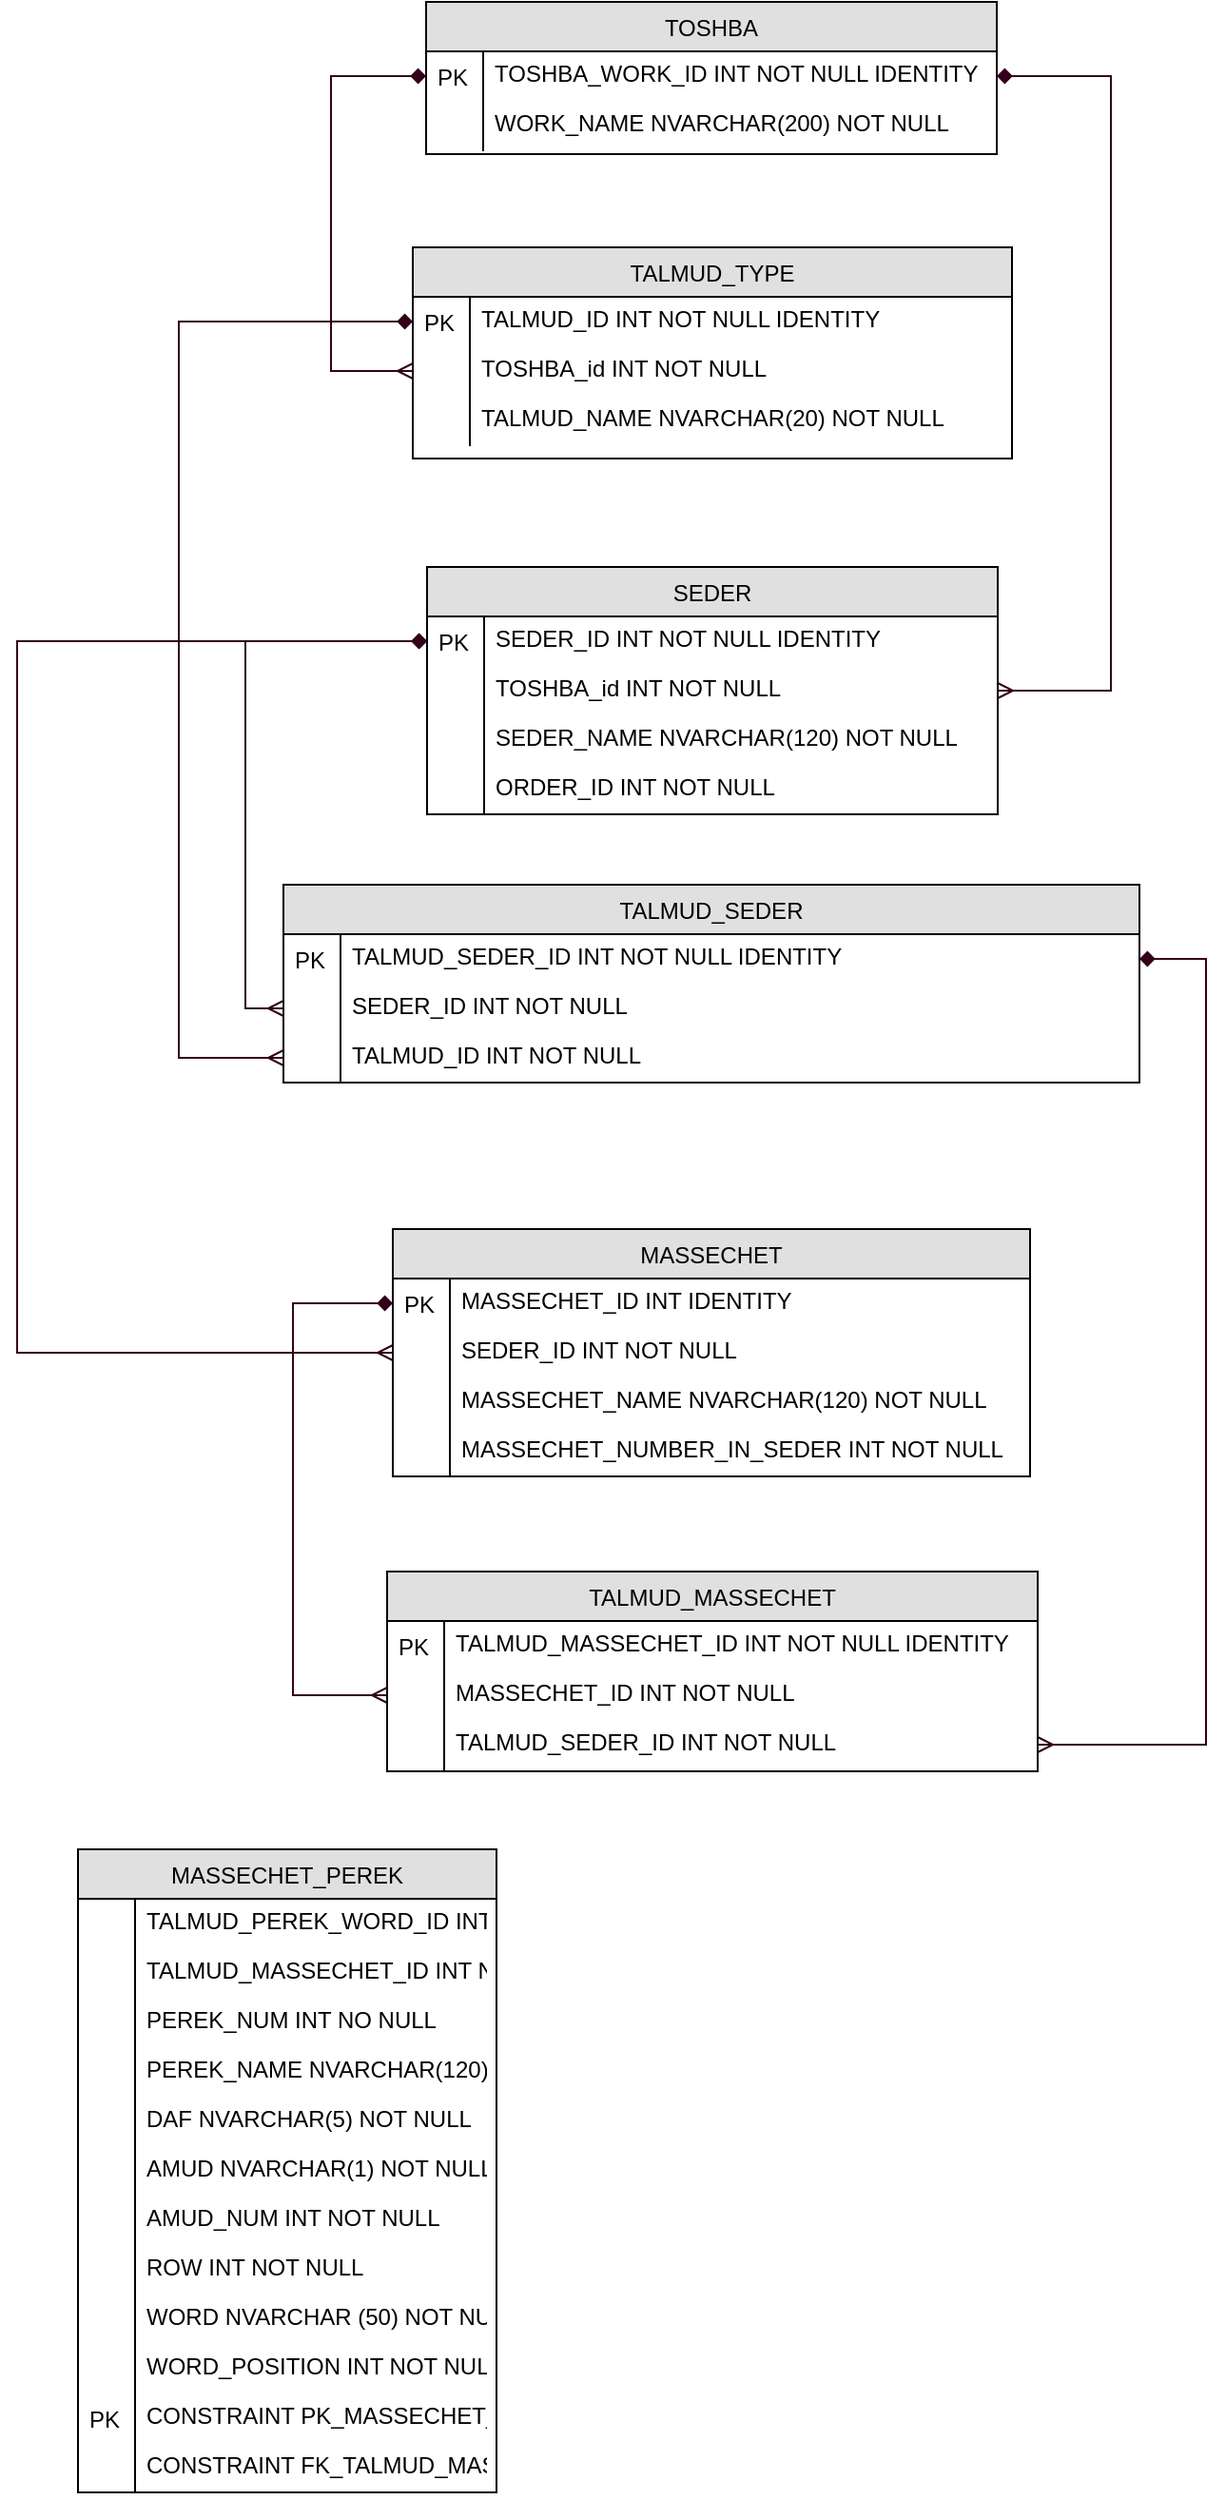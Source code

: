 <mxfile version="11.1.4" type="device"><diagram id="Bk1ZFnEpO-6pjGy5AuZi" name="Page-1"><mxGraphModel dx="1131" dy="595" grid="1" gridSize="10" guides="1" tooltips="1" connect="1" arrows="1" fold="1" page="1" pageScale="1" pageWidth="850" pageHeight="1100" math="0" shadow="0"><root><mxCell id="0"/><mxCell id="1" parent="0"/><mxCell id="5eHbUST7jZGHLO09TnQV-1" value="TOSHBA" style="swimlane;fontStyle=0;childLayout=stackLayout;horizontal=1;startSize=26;fillColor=#e0e0e0;horizontalStack=0;resizeParent=1;resizeLast=0;collapsible=1;marginBottom=0;swimlaneFillColor=#ffffff;align=center;" vertex="1" parent="1"><mxGeometry x="350" y="30" width="300" height="80" as="geometry"/></mxCell><mxCell id="5eHbUST7jZGHLO09TnQV-2" value="TOSHBA_WORK_ID INT NOT NULL IDENTITY" style="shape=partialRectangle;top=0;left=0;right=0;bottom=0;align=left;verticalAlign=top;spacingTop=-2;fillColor=none;spacingLeft=34;spacingRight=4;overflow=hidden;rotatable=0;points=[[0,0.5],[1,0.5]];portConstraint=eastwest;dropTarget=0;" vertex="1" parent="5eHbUST7jZGHLO09TnQV-1"><mxGeometry y="26" width="300" height="26" as="geometry"/></mxCell><mxCell id="5eHbUST7jZGHLO09TnQV-3" value="PK" style="shape=partialRectangle;top=0;left=0;bottom=0;fillColor=none;align=left;verticalAlign=middle;spacingLeft=4;spacingRight=4;overflow=hidden;rotatable=0;points=[];portConstraint=eastwest;part=1;" vertex="1" connectable="0" parent="5eHbUST7jZGHLO09TnQV-2"><mxGeometry width="30" height="26" as="geometry"/></mxCell><mxCell id="5eHbUST7jZGHLO09TnQV-4" value="WORK_NAME NVARCHAR(200) NOT NULL" style="shape=partialRectangle;top=0;left=0;right=0;bottom=0;align=left;verticalAlign=top;spacingTop=-2;fillColor=none;spacingLeft=34;spacingRight=4;overflow=hidden;rotatable=0;points=[[0,0.5],[1,0.5]];portConstraint=eastwest;dropTarget=0;" vertex="1" parent="5eHbUST7jZGHLO09TnQV-1"><mxGeometry y="52" width="300" height="26" as="geometry"/></mxCell><mxCell id="5eHbUST7jZGHLO09TnQV-5" value="" style="shape=partialRectangle;top=0;left=0;bottom=0;fillColor=none;align=left;verticalAlign=middle;spacingLeft=4;spacingRight=4;overflow=hidden;rotatable=0;points=[];portConstraint=eastwest;part=1;" vertex="1" connectable="0" parent="5eHbUST7jZGHLO09TnQV-4"><mxGeometry width="30" height="26" as="geometry"/></mxCell><mxCell id="5eHbUST7jZGHLO09TnQV-8" value="SEDER" style="swimlane;fontStyle=0;childLayout=stackLayout;horizontal=1;startSize=26;fillColor=#e0e0e0;horizontalStack=0;resizeParent=1;resizeLast=0;collapsible=1;marginBottom=0;swimlaneFillColor=#ffffff;align=center;" vertex="1" parent="1"><mxGeometry x="350.5" y="327" width="300" height="130" as="geometry"/></mxCell><mxCell id="5eHbUST7jZGHLO09TnQV-9" value="SEDER_ID INT NOT NULL IDENTITY" style="shape=partialRectangle;top=0;left=0;right=0;bottom=0;align=left;verticalAlign=top;spacingTop=-2;fillColor=none;spacingLeft=34;spacingRight=4;overflow=hidden;rotatable=0;points=[[0,0.5],[1,0.5]];portConstraint=eastwest;dropTarget=0;" vertex="1" parent="5eHbUST7jZGHLO09TnQV-8"><mxGeometry y="26" width="300" height="26" as="geometry"/></mxCell><mxCell id="5eHbUST7jZGHLO09TnQV-10" value="PK" style="shape=partialRectangle;top=0;left=0;bottom=0;fillColor=none;align=left;verticalAlign=middle;spacingLeft=4;spacingRight=4;overflow=hidden;rotatable=0;points=[];portConstraint=eastwest;part=1;" vertex="1" connectable="0" parent="5eHbUST7jZGHLO09TnQV-9"><mxGeometry width="30" height="26" as="geometry"/></mxCell><mxCell id="5eHbUST7jZGHLO09TnQV-11" value="TOSHBA_id INT NOT NULL" style="shape=partialRectangle;top=0;left=0;right=0;bottom=0;align=left;verticalAlign=top;spacingTop=-2;fillColor=none;spacingLeft=34;spacingRight=4;overflow=hidden;rotatable=0;points=[[0,0.5],[1,0.5]];portConstraint=eastwest;dropTarget=0;" vertex="1" parent="5eHbUST7jZGHLO09TnQV-8"><mxGeometry y="52" width="300" height="26" as="geometry"/></mxCell><mxCell id="5eHbUST7jZGHLO09TnQV-12" value="" style="shape=partialRectangle;top=0;left=0;bottom=0;fillColor=none;align=left;verticalAlign=middle;spacingLeft=4;spacingRight=4;overflow=hidden;rotatable=0;points=[];portConstraint=eastwest;part=1;" vertex="1" connectable="0" parent="5eHbUST7jZGHLO09TnQV-11"><mxGeometry width="30" height="26" as="geometry"/></mxCell><mxCell id="5eHbUST7jZGHLO09TnQV-13" value="SEDER_NAME NVARCHAR(120) NOT NULL" style="shape=partialRectangle;top=0;left=0;right=0;bottom=0;align=left;verticalAlign=top;spacingTop=-2;fillColor=none;spacingLeft=34;spacingRight=4;overflow=hidden;rotatable=0;points=[[0,0.5],[1,0.5]];portConstraint=eastwest;dropTarget=0;" vertex="1" parent="5eHbUST7jZGHLO09TnQV-8"><mxGeometry y="78" width="300" height="26" as="geometry"/></mxCell><mxCell id="5eHbUST7jZGHLO09TnQV-14" value="" style="shape=partialRectangle;top=0;left=0;bottom=0;fillColor=none;align=left;verticalAlign=middle;spacingLeft=4;spacingRight=4;overflow=hidden;rotatable=0;points=[];portConstraint=eastwest;part=1;" vertex="1" connectable="0" parent="5eHbUST7jZGHLO09TnQV-13"><mxGeometry width="30" height="26" as="geometry"/></mxCell><mxCell id="5eHbUST7jZGHLO09TnQV-15" value="ORDER_ID INT NOT NULL" style="shape=partialRectangle;top=0;left=0;right=0;bottom=0;align=left;verticalAlign=top;spacingTop=-2;fillColor=none;spacingLeft=34;spacingRight=4;overflow=hidden;rotatable=0;points=[[0,0.5],[1,0.5]];portConstraint=eastwest;dropTarget=0;" vertex="1" parent="5eHbUST7jZGHLO09TnQV-8"><mxGeometry y="104" width="300" height="26" as="geometry"/></mxCell><mxCell id="5eHbUST7jZGHLO09TnQV-16" value="" style="shape=partialRectangle;top=0;left=0;bottom=0;fillColor=none;align=left;verticalAlign=middle;spacingLeft=4;spacingRight=4;overflow=hidden;rotatable=0;points=[];portConstraint=eastwest;part=1;" vertex="1" connectable="0" parent="5eHbUST7jZGHLO09TnQV-15"><mxGeometry width="30" height="26" as="geometry"/></mxCell><mxCell id="5eHbUST7jZGHLO09TnQV-21" value="MASSECHET" style="swimlane;fontStyle=0;childLayout=stackLayout;horizontal=1;startSize=26;fillColor=#e0e0e0;horizontalStack=0;resizeParent=1;resizeLast=0;collapsible=1;marginBottom=0;swimlaneFillColor=#ffffff;align=center;" vertex="1" parent="1"><mxGeometry x="332.5" y="675" width="335" height="130" as="geometry"/></mxCell><mxCell id="5eHbUST7jZGHLO09TnQV-22" value="MASSECHET_ID INT IDENTITY" style="shape=partialRectangle;top=0;left=0;right=0;bottom=0;align=left;verticalAlign=top;spacingTop=-2;fillColor=none;spacingLeft=34;spacingRight=4;overflow=hidden;rotatable=0;points=[[0,0.5],[1,0.5]];portConstraint=eastwest;dropTarget=0;" vertex="1" parent="5eHbUST7jZGHLO09TnQV-21"><mxGeometry y="26" width="335" height="26" as="geometry"/></mxCell><mxCell id="5eHbUST7jZGHLO09TnQV-23" value="PK" style="shape=partialRectangle;top=0;left=0;bottom=0;fillColor=none;align=left;verticalAlign=middle;spacingLeft=4;spacingRight=4;overflow=hidden;rotatable=0;points=[];portConstraint=eastwest;part=1;" vertex="1" connectable="0" parent="5eHbUST7jZGHLO09TnQV-22"><mxGeometry width="30" height="26" as="geometry"/></mxCell><mxCell id="5eHbUST7jZGHLO09TnQV-24" value="SEDER_ID INT NOT NULL" style="shape=partialRectangle;top=0;left=0;right=0;bottom=0;align=left;verticalAlign=top;spacingTop=-2;fillColor=none;spacingLeft=34;spacingRight=4;overflow=hidden;rotatable=0;points=[[0,0.5],[1,0.5]];portConstraint=eastwest;dropTarget=0;" vertex="1" parent="5eHbUST7jZGHLO09TnQV-21"><mxGeometry y="52" width="335" height="26" as="geometry"/></mxCell><mxCell id="5eHbUST7jZGHLO09TnQV-25" value="" style="shape=partialRectangle;top=0;left=0;bottom=0;fillColor=none;align=left;verticalAlign=middle;spacingLeft=4;spacingRight=4;overflow=hidden;rotatable=0;points=[];portConstraint=eastwest;part=1;" vertex="1" connectable="0" parent="5eHbUST7jZGHLO09TnQV-24"><mxGeometry width="30" height="26" as="geometry"/></mxCell><mxCell id="5eHbUST7jZGHLO09TnQV-26" value="MASSECHET_NAME NVARCHAR(120) NOT NULL" style="shape=partialRectangle;top=0;left=0;right=0;bottom=0;align=left;verticalAlign=top;spacingTop=-2;fillColor=none;spacingLeft=34;spacingRight=4;overflow=hidden;rotatable=0;points=[[0,0.5],[1,0.5]];portConstraint=eastwest;dropTarget=0;" vertex="1" parent="5eHbUST7jZGHLO09TnQV-21"><mxGeometry y="78" width="335" height="26" as="geometry"/></mxCell><mxCell id="5eHbUST7jZGHLO09TnQV-27" value="" style="shape=partialRectangle;top=0;left=0;bottom=0;fillColor=none;align=left;verticalAlign=middle;spacingLeft=4;spacingRight=4;overflow=hidden;rotatable=0;points=[];portConstraint=eastwest;part=1;" vertex="1" connectable="0" parent="5eHbUST7jZGHLO09TnQV-26"><mxGeometry width="30" height="26" as="geometry"/></mxCell><mxCell id="5eHbUST7jZGHLO09TnQV-28" value="MASSECHET_NUMBER_IN_SEDER INT NOT NULL" style="shape=partialRectangle;top=0;left=0;right=0;bottom=0;align=left;verticalAlign=top;spacingTop=-2;fillColor=none;spacingLeft=34;spacingRight=4;overflow=hidden;rotatable=0;points=[[0,0.5],[1,0.5]];portConstraint=eastwest;dropTarget=0;" vertex="1" parent="5eHbUST7jZGHLO09TnQV-21"><mxGeometry y="104" width="335" height="26" as="geometry"/></mxCell><mxCell id="5eHbUST7jZGHLO09TnQV-29" value="" style="shape=partialRectangle;top=0;left=0;bottom=0;fillColor=none;align=left;verticalAlign=middle;spacingLeft=4;spacingRight=4;overflow=hidden;rotatable=0;points=[];portConstraint=eastwest;part=1;" vertex="1" connectable="0" parent="5eHbUST7jZGHLO09TnQV-28"><mxGeometry width="30" height="26" as="geometry"/></mxCell><mxCell id="5eHbUST7jZGHLO09TnQV-34" value="TALMUD_TYPE" style="swimlane;fontStyle=0;childLayout=stackLayout;horizontal=1;startSize=26;fillColor=#e0e0e0;horizontalStack=0;resizeParent=1;resizeLast=0;collapsible=1;marginBottom=0;swimlaneFillColor=#ffffff;align=center;" vertex="1" parent="1"><mxGeometry x="343" y="159" width="315" height="111" as="geometry"/></mxCell><mxCell id="5eHbUST7jZGHLO09TnQV-35" value="TALMUD_ID INT NOT NULL IDENTITY" style="shape=partialRectangle;top=0;left=0;right=0;bottom=0;align=left;verticalAlign=top;spacingTop=-2;fillColor=none;spacingLeft=34;spacingRight=4;overflow=hidden;rotatable=0;points=[[0,0.5],[1,0.5]];portConstraint=eastwest;dropTarget=0;" vertex="1" parent="5eHbUST7jZGHLO09TnQV-34"><mxGeometry y="26" width="315" height="26" as="geometry"/></mxCell><mxCell id="5eHbUST7jZGHLO09TnQV-36" value="PK" style="shape=partialRectangle;top=0;left=0;bottom=0;fillColor=none;align=left;verticalAlign=middle;spacingLeft=4;spacingRight=4;overflow=hidden;rotatable=0;points=[];portConstraint=eastwest;part=1;" vertex="1" connectable="0" parent="5eHbUST7jZGHLO09TnQV-35"><mxGeometry width="30" height="26" as="geometry"/></mxCell><mxCell id="5eHbUST7jZGHLO09TnQV-37" value="TOSHBA_id INT NOT NULL" style="shape=partialRectangle;top=0;left=0;right=0;bottom=0;align=left;verticalAlign=top;spacingTop=-2;fillColor=none;spacingLeft=34;spacingRight=4;overflow=hidden;rotatable=0;points=[[0,0.5],[1,0.5]];portConstraint=eastwest;dropTarget=0;" vertex="1" parent="5eHbUST7jZGHLO09TnQV-34"><mxGeometry y="52" width="315" height="26" as="geometry"/></mxCell><mxCell id="5eHbUST7jZGHLO09TnQV-38" value="" style="shape=partialRectangle;top=0;left=0;bottom=0;fillColor=none;align=left;verticalAlign=middle;spacingLeft=4;spacingRight=4;overflow=hidden;rotatable=0;points=[];portConstraint=eastwest;part=1;" vertex="1" connectable="0" parent="5eHbUST7jZGHLO09TnQV-37"><mxGeometry width="30" height="26" as="geometry"/></mxCell><mxCell id="5eHbUST7jZGHLO09TnQV-39" value="TALMUD_NAME NVARCHAR(20) NOT NULL" style="shape=partialRectangle;top=0;left=0;right=0;bottom=0;align=left;verticalAlign=top;spacingTop=-2;fillColor=none;spacingLeft=34;spacingRight=4;overflow=hidden;rotatable=0;points=[[0,0.5],[1,0.5]];portConstraint=eastwest;dropTarget=0;" vertex="1" parent="5eHbUST7jZGHLO09TnQV-34"><mxGeometry y="78" width="315" height="26" as="geometry"/></mxCell><mxCell id="5eHbUST7jZGHLO09TnQV-40" value="" style="shape=partialRectangle;top=0;left=0;bottom=0;fillColor=none;align=left;verticalAlign=middle;spacingLeft=4;spacingRight=4;overflow=hidden;rotatable=0;points=[];portConstraint=eastwest;part=1;" vertex="1" connectable="0" parent="5eHbUST7jZGHLO09TnQV-39"><mxGeometry width="30" height="26" as="geometry"/></mxCell><mxCell id="5eHbUST7jZGHLO09TnQV-45" value="TALMUD_SEDER" style="swimlane;fontStyle=0;childLayout=stackLayout;horizontal=1;startSize=26;fillColor=#e0e0e0;horizontalStack=0;resizeParent=1;resizeLast=0;collapsible=1;marginBottom=0;swimlaneFillColor=#ffffff;align=center;" vertex="1" parent="1"><mxGeometry x="275" y="494" width="450" height="104" as="geometry"/></mxCell><mxCell id="5eHbUST7jZGHLO09TnQV-46" value="TALMUD_SEDER_ID INT NOT NULL IDENTITY" style="shape=partialRectangle;top=0;left=0;right=0;bottom=0;align=left;verticalAlign=top;spacingTop=-2;fillColor=none;spacingLeft=34;spacingRight=4;overflow=hidden;rotatable=0;points=[[0,0.5],[1,0.5]];portConstraint=eastwest;dropTarget=0;" vertex="1" parent="5eHbUST7jZGHLO09TnQV-45"><mxGeometry y="26" width="450" height="26" as="geometry"/></mxCell><mxCell id="5eHbUST7jZGHLO09TnQV-47" value="PK" style="shape=partialRectangle;top=0;left=0;bottom=0;fillColor=none;align=left;verticalAlign=middle;spacingLeft=4;spacingRight=4;overflow=hidden;rotatable=0;points=[];portConstraint=eastwest;part=1;" vertex="1" connectable="0" parent="5eHbUST7jZGHLO09TnQV-46"><mxGeometry width="30" height="26" as="geometry"/></mxCell><mxCell id="5eHbUST7jZGHLO09TnQV-48" value="SEDER_ID INT NOT NULL" style="shape=partialRectangle;top=0;left=0;right=0;bottom=0;align=left;verticalAlign=top;spacingTop=-2;fillColor=none;spacingLeft=34;spacingRight=4;overflow=hidden;rotatable=0;points=[[0,0.5],[1,0.5]];portConstraint=eastwest;dropTarget=0;" vertex="1" parent="5eHbUST7jZGHLO09TnQV-45"><mxGeometry y="52" width="450" height="26" as="geometry"/></mxCell><mxCell id="5eHbUST7jZGHLO09TnQV-49" value="" style="shape=partialRectangle;top=0;left=0;bottom=0;fillColor=none;align=left;verticalAlign=middle;spacingLeft=4;spacingRight=4;overflow=hidden;rotatable=0;points=[];portConstraint=eastwest;part=1;" vertex="1" connectable="0" parent="5eHbUST7jZGHLO09TnQV-48"><mxGeometry width="30" height="26" as="geometry"/></mxCell><mxCell id="5eHbUST7jZGHLO09TnQV-50" value="TALMUD_ID INT NOT NULL" style="shape=partialRectangle;top=0;left=0;right=0;bottom=0;align=left;verticalAlign=top;spacingTop=-2;fillColor=none;spacingLeft=34;spacingRight=4;overflow=hidden;rotatable=0;points=[[0,0.5],[1,0.5]];portConstraint=eastwest;dropTarget=0;" vertex="1" parent="5eHbUST7jZGHLO09TnQV-45"><mxGeometry y="78" width="450" height="26" as="geometry"/></mxCell><mxCell id="5eHbUST7jZGHLO09TnQV-51" value="" style="shape=partialRectangle;top=0;left=0;bottom=0;fillColor=none;align=left;verticalAlign=middle;spacingLeft=4;spacingRight=4;overflow=hidden;rotatable=0;points=[];portConstraint=eastwest;part=1;" vertex="1" connectable="0" parent="5eHbUST7jZGHLO09TnQV-50"><mxGeometry width="30" height="26" as="geometry"/></mxCell><mxCell id="5eHbUST7jZGHLO09TnQV-58" value="TALMUD_MASSECHET" style="swimlane;fontStyle=0;childLayout=stackLayout;horizontal=1;startSize=26;fillColor=#e0e0e0;horizontalStack=0;resizeParent=1;resizeLast=0;collapsible=1;marginBottom=0;swimlaneFillColor=#ffffff;align=center;" vertex="1" parent="1"><mxGeometry x="329.5" y="855" width="342" height="105" as="geometry"/></mxCell><mxCell id="5eHbUST7jZGHLO09TnQV-59" value="TALMUD_MASSECHET_ID INT NOT NULL IDENTITY" style="shape=partialRectangle;top=0;left=0;right=0;bottom=0;align=left;verticalAlign=top;spacingTop=-2;fillColor=none;spacingLeft=34;spacingRight=4;overflow=hidden;rotatable=0;points=[[0,0.5],[1,0.5]];portConstraint=eastwest;dropTarget=0;" vertex="1" parent="5eHbUST7jZGHLO09TnQV-58"><mxGeometry y="26" width="342" height="26" as="geometry"/></mxCell><mxCell id="5eHbUST7jZGHLO09TnQV-60" value="PK" style="shape=partialRectangle;top=0;left=0;bottom=0;fillColor=none;align=left;verticalAlign=middle;spacingLeft=4;spacingRight=4;overflow=hidden;rotatable=0;points=[];portConstraint=eastwest;part=1;" vertex="1" connectable="0" parent="5eHbUST7jZGHLO09TnQV-59"><mxGeometry width="30" height="26" as="geometry"/></mxCell><mxCell id="5eHbUST7jZGHLO09TnQV-61" value="MASSECHET_ID INT NOT NULL" style="shape=partialRectangle;top=0;left=0;right=0;bottom=0;align=left;verticalAlign=top;spacingTop=-2;fillColor=none;spacingLeft=34;spacingRight=4;overflow=hidden;rotatable=0;points=[[0,0.5],[1,0.5]];portConstraint=eastwest;dropTarget=0;" vertex="1" parent="5eHbUST7jZGHLO09TnQV-58"><mxGeometry y="52" width="342" height="26" as="geometry"/></mxCell><mxCell id="5eHbUST7jZGHLO09TnQV-62" value="" style="shape=partialRectangle;top=0;left=0;bottom=0;fillColor=none;align=left;verticalAlign=middle;spacingLeft=4;spacingRight=4;overflow=hidden;rotatable=0;points=[];portConstraint=eastwest;part=1;" vertex="1" connectable="0" parent="5eHbUST7jZGHLO09TnQV-61"><mxGeometry width="30" height="26" as="geometry"/></mxCell><mxCell id="5eHbUST7jZGHLO09TnQV-63" value="TALMUD_SEDER_ID INT NOT NULL" style="shape=partialRectangle;top=0;left=0;right=0;bottom=0;align=left;verticalAlign=top;spacingTop=-2;fillColor=none;spacingLeft=34;spacingRight=4;overflow=hidden;rotatable=0;points=[[0,0.5],[1,0.5]];portConstraint=eastwest;dropTarget=0;" vertex="1" parent="5eHbUST7jZGHLO09TnQV-58"><mxGeometry y="78" width="342" height="26" as="geometry"/></mxCell><mxCell id="5eHbUST7jZGHLO09TnQV-64" value="" style="shape=partialRectangle;top=0;left=0;bottom=0;fillColor=none;align=left;verticalAlign=middle;spacingLeft=4;spacingRight=4;overflow=hidden;rotatable=0;points=[];portConstraint=eastwest;part=1;" vertex="1" connectable="0" parent="5eHbUST7jZGHLO09TnQV-63"><mxGeometry width="30" height="26" as="geometry"/></mxCell><mxCell id="5eHbUST7jZGHLO09TnQV-75" style="edgeStyle=orthogonalEdgeStyle;rounded=0;orthogonalLoop=1;jettySize=auto;html=1;exitX=0;exitY=0.5;exitDx=0;exitDy=0;entryX=0;entryY=0.5;entryDx=0;entryDy=0;startArrow=ERmany;startFill=0;endArrow=diamond;endFill=1;fillColor=#dae8fc;strokeColor=#33001A;" edge="1" parent="1" source="5eHbUST7jZGHLO09TnQV-48" target="5eHbUST7jZGHLO09TnQV-9"><mxGeometry relative="1" as="geometry"/></mxCell><mxCell id="5eHbUST7jZGHLO09TnQV-77" style="edgeStyle=orthogonalEdgeStyle;rounded=0;orthogonalLoop=1;jettySize=auto;html=1;exitX=0;exitY=0.5;exitDx=0;exitDy=0;entryX=0;entryY=0.5;entryDx=0;entryDy=0;startArrow=ERmany;startFill=0;endArrow=diamond;endFill=1;fillColor=#fff2cc;strokeColor=#33001A;" edge="1" parent="1" source="5eHbUST7jZGHLO09TnQV-37" target="5eHbUST7jZGHLO09TnQV-2"><mxGeometry relative="1" as="geometry"><Array as="points"><mxPoint x="300" y="224"/><mxPoint x="300" y="69"/></Array></mxGeometry></mxCell><mxCell id="5eHbUST7jZGHLO09TnQV-78" style="edgeStyle=orthogonalEdgeStyle;rounded=0;orthogonalLoop=1;jettySize=auto;html=1;exitX=0;exitY=0.5;exitDx=0;exitDy=0;entryX=0;entryY=0.5;entryDx=0;entryDy=0;startArrow=ERmany;startFill=0;endArrow=diamond;endFill=1;fillColor=#dae8fc;strokeColor=#33001A;" edge="1" parent="1" source="5eHbUST7jZGHLO09TnQV-50" target="5eHbUST7jZGHLO09TnQV-35"><mxGeometry relative="1" as="geometry"><Array as="points"><mxPoint x="220" y="585"/><mxPoint x="220" y="198"/></Array></mxGeometry></mxCell><mxCell id="5eHbUST7jZGHLO09TnQV-79" style="edgeStyle=orthogonalEdgeStyle;rounded=0;orthogonalLoop=1;jettySize=auto;html=1;exitX=1;exitY=0.5;exitDx=0;exitDy=0;entryX=1;entryY=0.5;entryDx=0;entryDy=0;startArrow=ERmany;startFill=0;endArrow=diamond;endFill=1;strokeColor=#33001A;" edge="1" parent="1" source="5eHbUST7jZGHLO09TnQV-11" target="5eHbUST7jZGHLO09TnQV-2"><mxGeometry relative="1" as="geometry"><Array as="points"><mxPoint x="710" y="392"/><mxPoint x="710" y="69"/></Array></mxGeometry></mxCell><mxCell id="5eHbUST7jZGHLO09TnQV-80" style="edgeStyle=orthogonalEdgeStyle;rounded=0;orthogonalLoop=1;jettySize=auto;html=1;exitX=0;exitY=0.5;exitDx=0;exitDy=0;entryX=0;entryY=0.5;entryDx=0;entryDy=0;startArrow=ERmany;startFill=0;endArrow=diamond;endFill=1;strokeColor=#33001A;" edge="1" parent="1" source="5eHbUST7jZGHLO09TnQV-24" target="5eHbUST7jZGHLO09TnQV-9"><mxGeometry relative="1" as="geometry"><Array as="points"><mxPoint x="135" y="740"/><mxPoint x="135" y="366"/></Array></mxGeometry></mxCell><mxCell id="5eHbUST7jZGHLO09TnQV-81" style="edgeStyle=orthogonalEdgeStyle;rounded=0;orthogonalLoop=1;jettySize=auto;html=1;exitX=0;exitY=0.5;exitDx=0;exitDy=0;entryX=0;entryY=0.5;entryDx=0;entryDy=0;startArrow=ERmany;startFill=0;endArrow=diamond;endFill=1;strokeColor=#33001A;" edge="1" parent="1" source="5eHbUST7jZGHLO09TnQV-61" target="5eHbUST7jZGHLO09TnQV-22"><mxGeometry relative="1" as="geometry"><Array as="points"><mxPoint x="280" y="920"/><mxPoint x="280" y="714"/></Array></mxGeometry></mxCell><mxCell id="5eHbUST7jZGHLO09TnQV-83" style="edgeStyle=orthogonalEdgeStyle;rounded=0;orthogonalLoop=1;jettySize=auto;html=1;exitX=1;exitY=0.5;exitDx=0;exitDy=0;entryX=1;entryY=0.5;entryDx=0;entryDy=0;startArrow=ERmany;startFill=0;endArrow=diamond;endFill=1;strokeColor=#33001A;" edge="1" parent="1" source="5eHbUST7jZGHLO09TnQV-63" target="5eHbUST7jZGHLO09TnQV-46"><mxGeometry relative="1" as="geometry"><Array as="points"><mxPoint x="760" y="946"/><mxPoint x="760" y="533"/></Array></mxGeometry></mxCell><mxCell id="5eHbUST7jZGHLO09TnQV-113" value="MASSECHET_PEREK" style="swimlane;fontStyle=0;childLayout=stackLayout;horizontal=1;startSize=26;fillColor=#e0e0e0;horizontalStack=0;resizeParent=1;resizeLast=0;collapsible=1;marginBottom=0;swimlaneFillColor=#ffffff;align=center;" vertex="1" parent="1"><mxGeometry x="167" y="1001" width="220" height="338" as="geometry"/></mxCell><mxCell id="5eHbUST7jZGHLO09TnQV-114" value="TALMUD_PEREK_WORD_ID INT NOT NULL IDENTITY" style="shape=partialRectangle;top=0;left=0;right=0;bottom=0;align=left;verticalAlign=top;spacingTop=-2;fillColor=none;spacingLeft=34;spacingRight=4;overflow=hidden;rotatable=0;points=[[0,0.5],[1,0.5]];portConstraint=eastwest;dropTarget=0;" vertex="1" parent="5eHbUST7jZGHLO09TnQV-113"><mxGeometry y="26" width="220" height="26" as="geometry"/></mxCell><mxCell id="5eHbUST7jZGHLO09TnQV-115" value="" style="shape=partialRectangle;top=0;left=0;bottom=0;fillColor=none;align=left;verticalAlign=middle;spacingLeft=4;spacingRight=4;overflow=hidden;rotatable=0;points=[];portConstraint=eastwest;part=1;" vertex="1" connectable="0" parent="5eHbUST7jZGHLO09TnQV-114"><mxGeometry width="30" height="26" as="geometry"/></mxCell><mxCell id="5eHbUST7jZGHLO09TnQV-116" value="TALMUD_MASSECHET_ID INT NOT NULL" style="shape=partialRectangle;top=0;left=0;right=0;bottom=0;align=left;verticalAlign=top;spacingTop=-2;fillColor=none;spacingLeft=34;spacingRight=4;overflow=hidden;rotatable=0;points=[[0,0.5],[1,0.5]];portConstraint=eastwest;dropTarget=0;" vertex="1" parent="5eHbUST7jZGHLO09TnQV-113"><mxGeometry y="52" width="220" height="26" as="geometry"/></mxCell><mxCell id="5eHbUST7jZGHLO09TnQV-117" value="" style="shape=partialRectangle;top=0;left=0;bottom=0;fillColor=none;align=left;verticalAlign=middle;spacingLeft=4;spacingRight=4;overflow=hidden;rotatable=0;points=[];portConstraint=eastwest;part=1;" vertex="1" connectable="0" parent="5eHbUST7jZGHLO09TnQV-116"><mxGeometry width="30" height="26" as="geometry"/></mxCell><mxCell id="5eHbUST7jZGHLO09TnQV-118" value="PEREK_NUM INT NO NULL" style="shape=partialRectangle;top=0;left=0;right=0;bottom=0;align=left;verticalAlign=top;spacingTop=-2;fillColor=none;spacingLeft=34;spacingRight=4;overflow=hidden;rotatable=0;points=[[0,0.5],[1,0.5]];portConstraint=eastwest;dropTarget=0;" vertex="1" parent="5eHbUST7jZGHLO09TnQV-113"><mxGeometry y="78" width="220" height="26" as="geometry"/></mxCell><mxCell id="5eHbUST7jZGHLO09TnQV-119" value="" style="shape=partialRectangle;top=0;left=0;bottom=0;fillColor=none;align=left;verticalAlign=middle;spacingLeft=4;spacingRight=4;overflow=hidden;rotatable=0;points=[];portConstraint=eastwest;part=1;" vertex="1" connectable="0" parent="5eHbUST7jZGHLO09TnQV-118"><mxGeometry width="30" height="26" as="geometry"/></mxCell><mxCell id="5eHbUST7jZGHLO09TnQV-120" value="PEREK_NAME NVARCHAR(120) NOT NULL" style="shape=partialRectangle;top=0;left=0;right=0;bottom=0;align=left;verticalAlign=top;spacingTop=-2;fillColor=none;spacingLeft=34;spacingRight=4;overflow=hidden;rotatable=0;points=[[0,0.5],[1,0.5]];portConstraint=eastwest;dropTarget=0;" vertex="1" parent="5eHbUST7jZGHLO09TnQV-113"><mxGeometry y="104" width="220" height="26" as="geometry"/></mxCell><mxCell id="5eHbUST7jZGHLO09TnQV-121" value="" style="shape=partialRectangle;top=0;left=0;bottom=0;fillColor=none;align=left;verticalAlign=middle;spacingLeft=4;spacingRight=4;overflow=hidden;rotatable=0;points=[];portConstraint=eastwest;part=1;" vertex="1" connectable="0" parent="5eHbUST7jZGHLO09TnQV-120"><mxGeometry width="30" height="26" as="geometry"/></mxCell><mxCell id="5eHbUST7jZGHLO09TnQV-122" value="DAF NVARCHAR(5) NOT NULL" style="shape=partialRectangle;top=0;left=0;right=0;bottom=0;align=left;verticalAlign=top;spacingTop=-2;fillColor=none;spacingLeft=34;spacingRight=4;overflow=hidden;rotatable=0;points=[[0,0.5],[1,0.5]];portConstraint=eastwest;dropTarget=0;" vertex="1" parent="5eHbUST7jZGHLO09TnQV-113"><mxGeometry y="130" width="220" height="26" as="geometry"/></mxCell><mxCell id="5eHbUST7jZGHLO09TnQV-123" value="" style="shape=partialRectangle;top=0;left=0;bottom=0;fillColor=none;align=left;verticalAlign=middle;spacingLeft=4;spacingRight=4;overflow=hidden;rotatable=0;points=[];portConstraint=eastwest;part=1;" vertex="1" connectable="0" parent="5eHbUST7jZGHLO09TnQV-122"><mxGeometry width="30" height="26" as="geometry"/></mxCell><mxCell id="5eHbUST7jZGHLO09TnQV-124" value="AMUD NVARCHAR(1) NOT NULL" style="shape=partialRectangle;top=0;left=0;right=0;bottom=0;align=left;verticalAlign=top;spacingTop=-2;fillColor=none;spacingLeft=34;spacingRight=4;overflow=hidden;rotatable=0;points=[[0,0.5],[1,0.5]];portConstraint=eastwest;dropTarget=0;" vertex="1" parent="5eHbUST7jZGHLO09TnQV-113"><mxGeometry y="156" width="220" height="26" as="geometry"/></mxCell><mxCell id="5eHbUST7jZGHLO09TnQV-125" value="" style="shape=partialRectangle;top=0;left=0;bottom=0;fillColor=none;align=left;verticalAlign=middle;spacingLeft=4;spacingRight=4;overflow=hidden;rotatable=0;points=[];portConstraint=eastwest;part=1;" vertex="1" connectable="0" parent="5eHbUST7jZGHLO09TnQV-124"><mxGeometry width="30" height="26" as="geometry"/></mxCell><mxCell id="5eHbUST7jZGHLO09TnQV-126" value="AMUD_NUM INT NOT NULL" style="shape=partialRectangle;top=0;left=0;right=0;bottom=0;align=left;verticalAlign=top;spacingTop=-2;fillColor=none;spacingLeft=34;spacingRight=4;overflow=hidden;rotatable=0;points=[[0,0.5],[1,0.5]];portConstraint=eastwest;dropTarget=0;" vertex="1" parent="5eHbUST7jZGHLO09TnQV-113"><mxGeometry y="182" width="220" height="26" as="geometry"/></mxCell><mxCell id="5eHbUST7jZGHLO09TnQV-127" value="" style="shape=partialRectangle;top=0;left=0;bottom=0;fillColor=none;align=left;verticalAlign=middle;spacingLeft=4;spacingRight=4;overflow=hidden;rotatable=0;points=[];portConstraint=eastwest;part=1;" vertex="1" connectable="0" parent="5eHbUST7jZGHLO09TnQV-126"><mxGeometry width="30" height="26" as="geometry"/></mxCell><mxCell id="5eHbUST7jZGHLO09TnQV-128" value="ROW INT NOT NULL" style="shape=partialRectangle;top=0;left=0;right=0;bottom=0;align=left;verticalAlign=top;spacingTop=-2;fillColor=none;spacingLeft=34;spacingRight=4;overflow=hidden;rotatable=0;points=[[0,0.5],[1,0.5]];portConstraint=eastwest;dropTarget=0;" vertex="1" parent="5eHbUST7jZGHLO09TnQV-113"><mxGeometry y="208" width="220" height="26" as="geometry"/></mxCell><mxCell id="5eHbUST7jZGHLO09TnQV-129" value="" style="shape=partialRectangle;top=0;left=0;bottom=0;fillColor=none;align=left;verticalAlign=middle;spacingLeft=4;spacingRight=4;overflow=hidden;rotatable=0;points=[];portConstraint=eastwest;part=1;" vertex="1" connectable="0" parent="5eHbUST7jZGHLO09TnQV-128"><mxGeometry width="30" height="26" as="geometry"/></mxCell><mxCell id="5eHbUST7jZGHLO09TnQV-130" value="WORD NVARCHAR (50) NOT NULL" style="shape=partialRectangle;top=0;left=0;right=0;bottom=0;align=left;verticalAlign=top;spacingTop=-2;fillColor=none;spacingLeft=34;spacingRight=4;overflow=hidden;rotatable=0;points=[[0,0.5],[1,0.5]];portConstraint=eastwest;dropTarget=0;" vertex="1" parent="5eHbUST7jZGHLO09TnQV-113"><mxGeometry y="234" width="220" height="26" as="geometry"/></mxCell><mxCell id="5eHbUST7jZGHLO09TnQV-131" value="" style="shape=partialRectangle;top=0;left=0;bottom=0;fillColor=none;align=left;verticalAlign=middle;spacingLeft=4;spacingRight=4;overflow=hidden;rotatable=0;points=[];portConstraint=eastwest;part=1;" vertex="1" connectable="0" parent="5eHbUST7jZGHLO09TnQV-130"><mxGeometry width="30" height="26" as="geometry"/></mxCell><mxCell id="5eHbUST7jZGHLO09TnQV-132" value="WORD_POSITION INT NOT NULL" style="shape=partialRectangle;top=0;left=0;right=0;bottom=0;align=left;verticalAlign=top;spacingTop=-2;fillColor=none;spacingLeft=34;spacingRight=4;overflow=hidden;rotatable=0;points=[[0,0.5],[1,0.5]];portConstraint=eastwest;dropTarget=0;" vertex="1" parent="5eHbUST7jZGHLO09TnQV-113"><mxGeometry y="260" width="220" height="26" as="geometry"/></mxCell><mxCell id="5eHbUST7jZGHLO09TnQV-133" value="" style="shape=partialRectangle;top=0;left=0;bottom=0;fillColor=none;align=left;verticalAlign=middle;spacingLeft=4;spacingRight=4;overflow=hidden;rotatable=0;points=[];portConstraint=eastwest;part=1;" vertex="1" connectable="0" parent="5eHbUST7jZGHLO09TnQV-132"><mxGeometry width="30" height="26" as="geometry"/></mxCell><mxCell id="5eHbUST7jZGHLO09TnQV-134" value="CONSTRAINT PK_MASSECHET_PEREK  (TALMUD_PEREK_WORD_ID)" style="shape=partialRectangle;top=0;left=0;right=0;bottom=0;align=left;verticalAlign=top;spacingTop=-2;fillColor=none;spacingLeft=34;spacingRight=4;overflow=hidden;rotatable=0;points=[[0,0.5],[1,0.5]];portConstraint=eastwest;dropTarget=0;" vertex="1" parent="5eHbUST7jZGHLO09TnQV-113"><mxGeometry y="286" width="220" height="26" as="geometry"/></mxCell><mxCell id="5eHbUST7jZGHLO09TnQV-135" value="PK" style="shape=partialRectangle;top=0;left=0;bottom=0;fillColor=none;align=left;verticalAlign=middle;spacingLeft=4;spacingRight=4;overflow=hidden;rotatable=0;points=[];portConstraint=eastwest;part=1;" vertex="1" connectable="0" parent="5eHbUST7jZGHLO09TnQV-134"><mxGeometry width="30" height="26" as="geometry"/></mxCell><mxCell id="5eHbUST7jZGHLO09TnQV-136" value="CONSTRAINT FK_TALMUD_MASSECHET_ID FOREIGN KEY (TALMUD_MASSECHET_ID) REFERENCES TALMUD_MASSECHET(TALMUD_MASSECHET_ID)" style="shape=partialRectangle;top=0;left=0;right=0;bottom=0;align=left;verticalAlign=top;spacingTop=-2;fillColor=none;spacingLeft=34;spacingRight=4;overflow=hidden;rotatable=0;points=[[0,0.5],[1,0.5]];portConstraint=eastwest;dropTarget=0;" vertex="1" parent="5eHbUST7jZGHLO09TnQV-113"><mxGeometry y="312" width="220" height="26" as="geometry"/></mxCell><mxCell id="5eHbUST7jZGHLO09TnQV-137" value="" style="shape=partialRectangle;top=0;left=0;bottom=0;fillColor=none;align=left;verticalAlign=middle;spacingLeft=4;spacingRight=4;overflow=hidden;rotatable=0;points=[];portConstraint=eastwest;part=1;" vertex="1" connectable="0" parent="5eHbUST7jZGHLO09TnQV-136"><mxGeometry width="30" height="26" as="geometry"/></mxCell></root></mxGraphModel></diagram></mxfile>